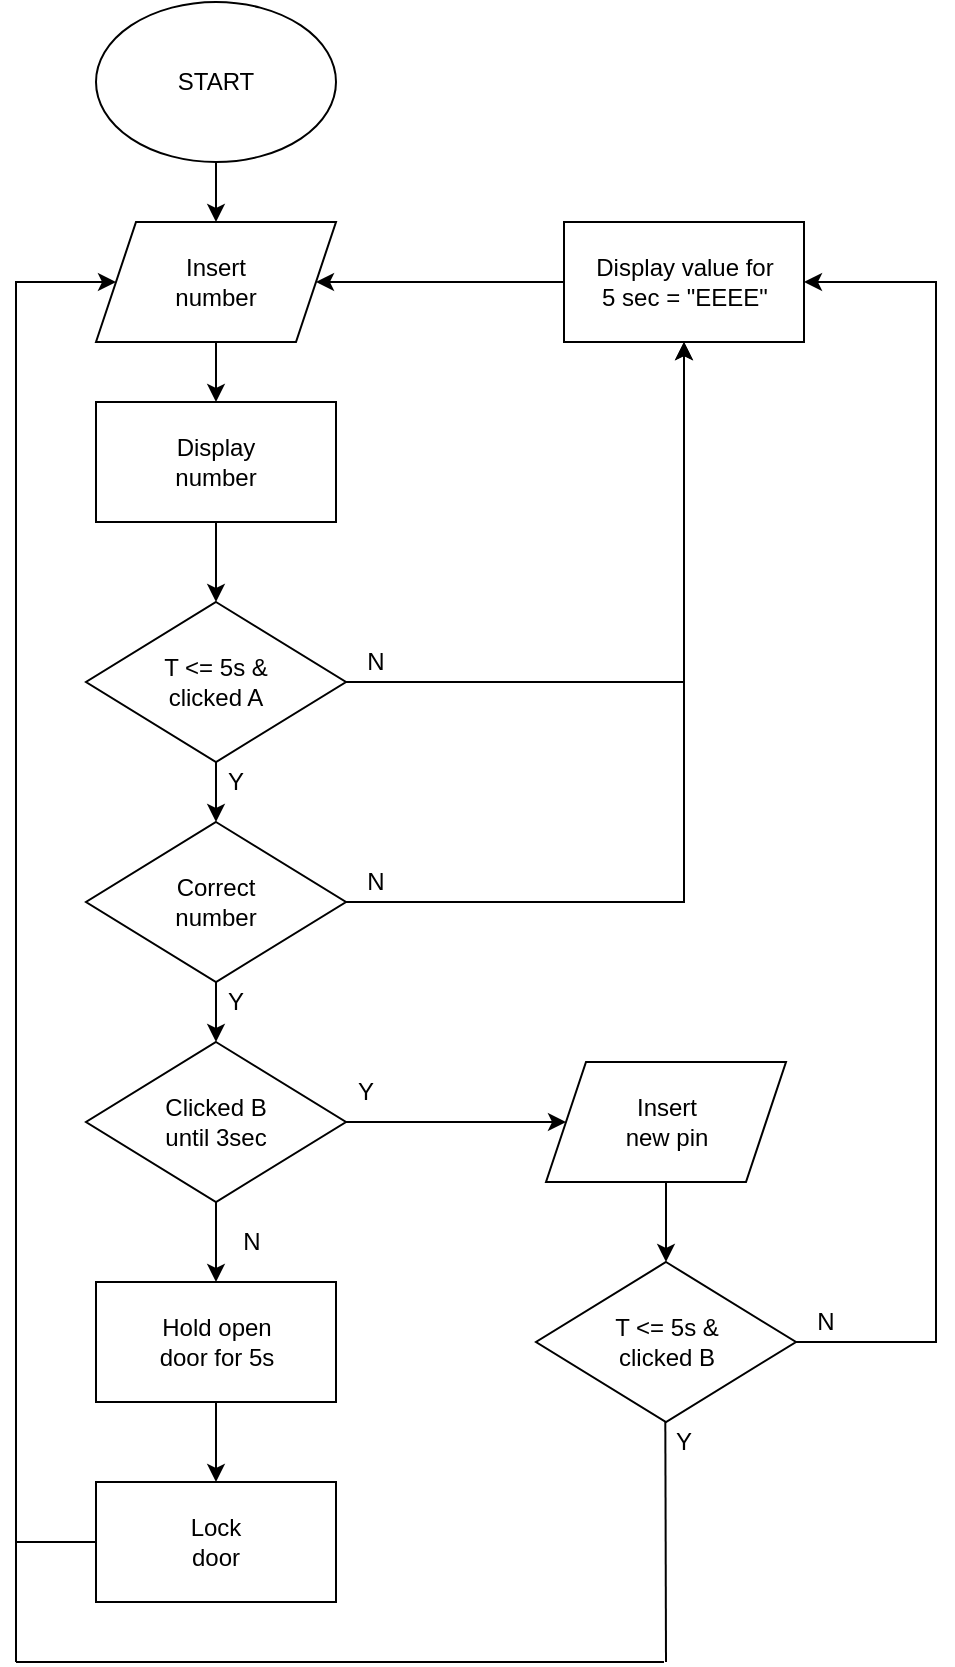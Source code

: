 <mxfile version="14.6.3" type="device"><diagram id="Td3pHIWyPTYVg_V0bNPT" name="Page-1"><mxGraphModel dx="760" dy="401" grid="1" gridSize="10" guides="1" tooltips="1" connect="1" arrows="1" fold="1" page="1" pageScale="1" pageWidth="827" pageHeight="1169" math="0" shadow="0"><root><mxCell id="0"/><mxCell id="1" parent="0"/><mxCell id="KvWYiPQjqw1aT5btK46_-13" style="edgeStyle=orthogonalEdgeStyle;rounded=0;orthogonalLoop=1;jettySize=auto;html=1;entryX=0.5;entryY=0;entryDx=0;entryDy=0;" edge="1" parent="1" source="KvWYiPQjqw1aT5btK46_-1" target="KvWYiPQjqw1aT5btK46_-2"><mxGeometry relative="1" as="geometry"/></mxCell><mxCell id="KvWYiPQjqw1aT5btK46_-1" value="" style="ellipse;whiteSpace=wrap;html=1;" vertex="1" parent="1"><mxGeometry x="120" y="40" width="120" height="80" as="geometry"/></mxCell><mxCell id="KvWYiPQjqw1aT5btK46_-14" style="edgeStyle=orthogonalEdgeStyle;rounded=0;orthogonalLoop=1;jettySize=auto;html=1;entryX=0.5;entryY=0;entryDx=0;entryDy=0;" edge="1" parent="1" source="KvWYiPQjqw1aT5btK46_-2" target="KvWYiPQjqw1aT5btK46_-3"><mxGeometry relative="1" as="geometry"/></mxCell><mxCell id="KvWYiPQjqw1aT5btK46_-2" value="" style="shape=parallelogram;perimeter=parallelogramPerimeter;whiteSpace=wrap;html=1;fixedSize=1;" vertex="1" parent="1"><mxGeometry x="120" y="150" width="120" height="60" as="geometry"/></mxCell><mxCell id="KvWYiPQjqw1aT5btK46_-15" style="edgeStyle=orthogonalEdgeStyle;rounded=0;orthogonalLoop=1;jettySize=auto;html=1;entryX=0.5;entryY=0;entryDx=0;entryDy=0;" edge="1" parent="1" source="KvWYiPQjqw1aT5btK46_-3" target="KvWYiPQjqw1aT5btK46_-4"><mxGeometry relative="1" as="geometry"/></mxCell><mxCell id="KvWYiPQjqw1aT5btK46_-3" value="" style="rounded=0;whiteSpace=wrap;html=1;" vertex="1" parent="1"><mxGeometry x="120" y="240" width="120" height="60" as="geometry"/></mxCell><mxCell id="KvWYiPQjqw1aT5btK46_-16" style="edgeStyle=orthogonalEdgeStyle;rounded=0;orthogonalLoop=1;jettySize=auto;html=1;entryX=0.5;entryY=0;entryDx=0;entryDy=0;" edge="1" parent="1" source="KvWYiPQjqw1aT5btK46_-4" target="KvWYiPQjqw1aT5btK46_-5"><mxGeometry relative="1" as="geometry"/></mxCell><mxCell id="KvWYiPQjqw1aT5btK46_-29" style="edgeStyle=orthogonalEdgeStyle;rounded=0;orthogonalLoop=1;jettySize=auto;html=1;entryX=0.5;entryY=1;entryDx=0;entryDy=0;" edge="1" parent="1" source="KvWYiPQjqw1aT5btK46_-4" target="KvWYiPQjqw1aT5btK46_-12"><mxGeometry relative="1" as="geometry"/></mxCell><mxCell id="KvWYiPQjqw1aT5btK46_-4" value="" style="rhombus;whiteSpace=wrap;html=1;" vertex="1" parent="1"><mxGeometry x="115" y="340" width="130" height="80" as="geometry"/></mxCell><mxCell id="KvWYiPQjqw1aT5btK46_-17" style="edgeStyle=orthogonalEdgeStyle;rounded=0;orthogonalLoop=1;jettySize=auto;html=1;entryX=0.5;entryY=0;entryDx=0;entryDy=0;" edge="1" parent="1" source="KvWYiPQjqw1aT5btK46_-5" target="KvWYiPQjqw1aT5btK46_-6"><mxGeometry relative="1" as="geometry"/></mxCell><mxCell id="KvWYiPQjqw1aT5btK46_-31" style="edgeStyle=orthogonalEdgeStyle;rounded=0;orthogonalLoop=1;jettySize=auto;html=1;exitX=1;exitY=0.5;exitDx=0;exitDy=0;" edge="1" parent="1" source="KvWYiPQjqw1aT5btK46_-5" target="KvWYiPQjqw1aT5btK46_-12"><mxGeometry relative="1" as="geometry"/></mxCell><mxCell id="KvWYiPQjqw1aT5btK46_-5" value="" style="rhombus;whiteSpace=wrap;html=1;" vertex="1" parent="1"><mxGeometry x="115" y="450" width="130" height="80" as="geometry"/></mxCell><mxCell id="KvWYiPQjqw1aT5btK46_-18" style="edgeStyle=orthogonalEdgeStyle;rounded=0;orthogonalLoop=1;jettySize=auto;html=1;entryX=0.5;entryY=0;entryDx=0;entryDy=0;" edge="1" parent="1" source="KvWYiPQjqw1aT5btK46_-6" target="KvWYiPQjqw1aT5btK46_-7"><mxGeometry relative="1" as="geometry"/></mxCell><mxCell id="KvWYiPQjqw1aT5btK46_-47" style="edgeStyle=orthogonalEdgeStyle;rounded=0;orthogonalLoop=1;jettySize=auto;html=1;entryX=0;entryY=0.5;entryDx=0;entryDy=0;" edge="1" parent="1" source="KvWYiPQjqw1aT5btK46_-6" target="KvWYiPQjqw1aT5btK46_-11"><mxGeometry relative="1" as="geometry"/></mxCell><mxCell id="KvWYiPQjqw1aT5btK46_-6" value="" style="rhombus;whiteSpace=wrap;html=1;" vertex="1" parent="1"><mxGeometry x="115" y="560" width="130" height="80" as="geometry"/></mxCell><mxCell id="KvWYiPQjqw1aT5btK46_-19" style="edgeStyle=orthogonalEdgeStyle;rounded=0;orthogonalLoop=1;jettySize=auto;html=1;entryX=0.5;entryY=0;entryDx=0;entryDy=0;" edge="1" parent="1" source="KvWYiPQjqw1aT5btK46_-7" target="KvWYiPQjqw1aT5btK46_-8"><mxGeometry relative="1" as="geometry"/></mxCell><mxCell id="KvWYiPQjqw1aT5btK46_-7" value="" style="rounded=0;whiteSpace=wrap;html=1;" vertex="1" parent="1"><mxGeometry x="120" y="680" width="120" height="60" as="geometry"/></mxCell><mxCell id="KvWYiPQjqw1aT5btK46_-26" style="edgeStyle=orthogonalEdgeStyle;rounded=0;orthogonalLoop=1;jettySize=auto;html=1;exitX=0;exitY=0.5;exitDx=0;exitDy=0;entryX=0;entryY=0.5;entryDx=0;entryDy=0;" edge="1" parent="1" source="KvWYiPQjqw1aT5btK46_-8" target="KvWYiPQjqw1aT5btK46_-2"><mxGeometry relative="1" as="geometry"><Array as="points"><mxPoint x="80" y="810"/><mxPoint x="80" y="180"/></Array></mxGeometry></mxCell><mxCell id="KvWYiPQjqw1aT5btK46_-8" value="" style="rounded=0;whiteSpace=wrap;html=1;" vertex="1" parent="1"><mxGeometry x="120" y="780" width="120" height="60" as="geometry"/></mxCell><mxCell id="KvWYiPQjqw1aT5btK46_-22" style="edgeStyle=orthogonalEdgeStyle;rounded=0;orthogonalLoop=1;jettySize=auto;html=1;entryX=1;entryY=0.5;entryDx=0;entryDy=0;" edge="1" parent="1" source="KvWYiPQjqw1aT5btK46_-10" target="KvWYiPQjqw1aT5btK46_-12"><mxGeometry relative="1" as="geometry"><Array as="points"><mxPoint x="540" y="710"/><mxPoint x="540" y="180"/></Array></mxGeometry></mxCell><mxCell id="KvWYiPQjqw1aT5btK46_-10" value="" style="rhombus;whiteSpace=wrap;html=1;" vertex="1" parent="1"><mxGeometry x="340" y="670" width="130" height="80" as="geometry"/></mxCell><mxCell id="KvWYiPQjqw1aT5btK46_-21" style="edgeStyle=orthogonalEdgeStyle;rounded=0;orthogonalLoop=1;jettySize=auto;html=1;entryX=0.5;entryY=0;entryDx=0;entryDy=0;" edge="1" parent="1" source="KvWYiPQjqw1aT5btK46_-11" target="KvWYiPQjqw1aT5btK46_-10"><mxGeometry relative="1" as="geometry"/></mxCell><mxCell id="KvWYiPQjqw1aT5btK46_-11" value="" style="shape=parallelogram;perimeter=parallelogramPerimeter;whiteSpace=wrap;html=1;fixedSize=1;" vertex="1" parent="1"><mxGeometry x="345" y="570" width="120" height="60" as="geometry"/></mxCell><mxCell id="KvWYiPQjqw1aT5btK46_-28" style="edgeStyle=orthogonalEdgeStyle;rounded=0;orthogonalLoop=1;jettySize=auto;html=1;" edge="1" parent="1" source="KvWYiPQjqw1aT5btK46_-12" target="KvWYiPQjqw1aT5btK46_-2"><mxGeometry relative="1" as="geometry"/></mxCell><mxCell id="KvWYiPQjqw1aT5btK46_-12" value="" style="rounded=0;whiteSpace=wrap;html=1;" vertex="1" parent="1"><mxGeometry x="354" y="150" width="120" height="60" as="geometry"/></mxCell><mxCell id="KvWYiPQjqw1aT5btK46_-24" value="" style="endArrow=none;html=1;" edge="1" parent="1"><mxGeometry width="50" height="50" relative="1" as="geometry"><mxPoint x="405" y="870" as="sourcePoint"/><mxPoint x="404.66" y="750" as="targetPoint"/></mxGeometry></mxCell><mxCell id="KvWYiPQjqw1aT5btK46_-25" value="" style="endArrow=none;html=1;" edge="1" parent="1"><mxGeometry width="50" height="50" relative="1" as="geometry"><mxPoint x="80" y="870" as="sourcePoint"/><mxPoint x="404" y="870" as="targetPoint"/></mxGeometry></mxCell><mxCell id="KvWYiPQjqw1aT5btK46_-27" value="" style="endArrow=none;html=1;" edge="1" parent="1"><mxGeometry width="50" height="50" relative="1" as="geometry"><mxPoint x="80" y="870" as="sourcePoint"/><mxPoint x="80" y="810" as="targetPoint"/></mxGeometry></mxCell><mxCell id="KvWYiPQjqw1aT5btK46_-32" value="START" style="text;html=1;strokeColor=none;fillColor=none;align=center;verticalAlign=middle;whiteSpace=wrap;rounded=0;" vertex="1" parent="1"><mxGeometry x="160" y="70" width="40" height="20" as="geometry"/></mxCell><mxCell id="KvWYiPQjqw1aT5btK46_-33" value="Insert&lt;br&gt;number" style="text;html=1;strokeColor=none;fillColor=none;align=center;verticalAlign=middle;whiteSpace=wrap;rounded=0;" vertex="1" parent="1"><mxGeometry x="160" y="165" width="40" height="30" as="geometry"/></mxCell><mxCell id="KvWYiPQjqw1aT5btK46_-34" value="Display value for 5 sec = &quot;EEEE&quot;" style="text;html=1;strokeColor=none;fillColor=none;align=center;verticalAlign=middle;whiteSpace=wrap;rounded=0;" vertex="1" parent="1"><mxGeometry x="366.5" y="157.5" width="95" height="45" as="geometry"/></mxCell><mxCell id="KvWYiPQjqw1aT5btK46_-35" value="Display number" style="text;html=1;strokeColor=none;fillColor=none;align=center;verticalAlign=middle;whiteSpace=wrap;rounded=0;" vertex="1" parent="1"><mxGeometry x="160" y="260" width="40" height="20" as="geometry"/></mxCell><mxCell id="KvWYiPQjqw1aT5btK46_-36" value="&lt;p class=&quot;MsoNormal&quot; align=&quot;center&quot;&gt;T &amp;lt;= 5s &amp;amp;&lt;br/&gt;clicked A&lt;/p&gt;" style="text;html=1;strokeColor=none;fillColor=none;align=center;verticalAlign=middle;whiteSpace=wrap;rounded=0;" vertex="1" parent="1"><mxGeometry x="140" y="355" width="80" height="50" as="geometry"/></mxCell><mxCell id="KvWYiPQjqw1aT5btK46_-37" value="&lt;p class=&quot;MsoNormal&quot; align=&quot;center&quot;&gt;Correct number&lt;/p&gt;" style="text;html=1;strokeColor=none;fillColor=none;align=center;verticalAlign=middle;whiteSpace=wrap;rounded=0;" vertex="1" parent="1"><mxGeometry x="155" y="475" width="50" height="30" as="geometry"/></mxCell><mxCell id="KvWYiPQjqw1aT5btK46_-38" value="&lt;p class=&quot;MsoNormal&quot; align=&quot;center&quot;&gt;Clicked B until 3sec&lt;/p&gt;" style="text;html=1;strokeColor=none;fillColor=none;align=center;verticalAlign=middle;whiteSpace=wrap;rounded=0;" vertex="1" parent="1"><mxGeometry x="145" y="585" width="70" height="30" as="geometry"/></mxCell><mxCell id="KvWYiPQjqw1aT5btK46_-39" value="&lt;p class=&quot;MsoNormal&quot; align=&quot;center&quot;&gt;Hold open door for 5s&lt;/p&gt;" style="text;html=1;strokeColor=none;fillColor=none;align=center;verticalAlign=middle;whiteSpace=wrap;rounded=0;" vertex="1" parent="1"><mxGeometry x="147.5" y="695" width="65" height="30" as="geometry"/></mxCell><mxCell id="KvWYiPQjqw1aT5btK46_-40" value="&lt;p class=&quot;MsoNormal&quot; align=&quot;center&quot;&gt;Lock door&lt;/p&gt;" style="text;html=1;strokeColor=none;fillColor=none;align=center;verticalAlign=middle;whiteSpace=wrap;rounded=0;" vertex="1" parent="1"><mxGeometry x="155" y="800" width="50" height="20" as="geometry"/></mxCell><mxCell id="KvWYiPQjqw1aT5btK46_-41" value="&lt;p class=&quot;MsoNormal&quot; align=&quot;center&quot;&gt;Insert new pin&lt;/p&gt;" style="text;html=1;strokeColor=none;fillColor=none;align=center;verticalAlign=middle;whiteSpace=wrap;rounded=0;" vertex="1" parent="1"><mxGeometry x="377.5" y="585" width="55" height="30" as="geometry"/></mxCell><mxCell id="KvWYiPQjqw1aT5btK46_-42" value="&lt;p class=&quot;MsoNormal&quot; align=&quot;center&quot;&gt;T &amp;lt;= 5s &amp;amp;&lt;br/&gt;clicked B&lt;/p&gt;" style="text;html=1;strokeColor=none;fillColor=none;align=center;verticalAlign=middle;whiteSpace=wrap;rounded=0;" vertex="1" parent="1"><mxGeometry x="372.5" y="697.5" width="65" height="25" as="geometry"/></mxCell><mxCell id="KvWYiPQjqw1aT5btK46_-43" value="N" style="text;html=1;strokeColor=none;fillColor=none;align=center;verticalAlign=middle;whiteSpace=wrap;rounded=0;" vertex="1" parent="1"><mxGeometry x="245" y="360" width="30" height="20" as="geometry"/></mxCell><mxCell id="KvWYiPQjqw1aT5btK46_-44" value="N" style="text;html=1;strokeColor=none;fillColor=none;align=center;verticalAlign=middle;whiteSpace=wrap;rounded=0;" vertex="1" parent="1"><mxGeometry x="245" y="470" width="30" height="20" as="geometry"/></mxCell><mxCell id="KvWYiPQjqw1aT5btK46_-45" value="N" style="text;html=1;strokeColor=none;fillColor=none;align=center;verticalAlign=middle;whiteSpace=wrap;rounded=0;" vertex="1" parent="1"><mxGeometry x="470" y="690" width="30" height="20" as="geometry"/></mxCell><mxCell id="KvWYiPQjqw1aT5btK46_-46" value="N" style="text;html=1;strokeColor=none;fillColor=none;align=center;verticalAlign=middle;whiteSpace=wrap;rounded=0;" vertex="1" parent="1"><mxGeometry x="182.5" y="650" width="30" height="20" as="geometry"/></mxCell><mxCell id="KvWYiPQjqw1aT5btK46_-48" value="Y" style="text;html=1;strokeColor=none;fillColor=none;align=center;verticalAlign=middle;whiteSpace=wrap;rounded=0;" vertex="1" parent="1"><mxGeometry x="175" y="530" width="30" height="20" as="geometry"/></mxCell><mxCell id="KvWYiPQjqw1aT5btK46_-49" value="Y" style="text;html=1;strokeColor=none;fillColor=none;align=center;verticalAlign=middle;whiteSpace=wrap;rounded=0;" vertex="1" parent="1"><mxGeometry x="240" y="575" width="30" height="20" as="geometry"/></mxCell><mxCell id="KvWYiPQjqw1aT5btK46_-50" value="Y" style="text;html=1;strokeColor=none;fillColor=none;align=center;verticalAlign=middle;whiteSpace=wrap;rounded=0;" vertex="1" parent="1"><mxGeometry x="399" y="750" width="30" height="20" as="geometry"/></mxCell><mxCell id="KvWYiPQjqw1aT5btK46_-51" value="Y" style="text;html=1;strokeColor=none;fillColor=none;align=center;verticalAlign=middle;whiteSpace=wrap;rounded=0;" vertex="1" parent="1"><mxGeometry x="175" y="420" width="30" height="20" as="geometry"/></mxCell></root></mxGraphModel></diagram></mxfile>